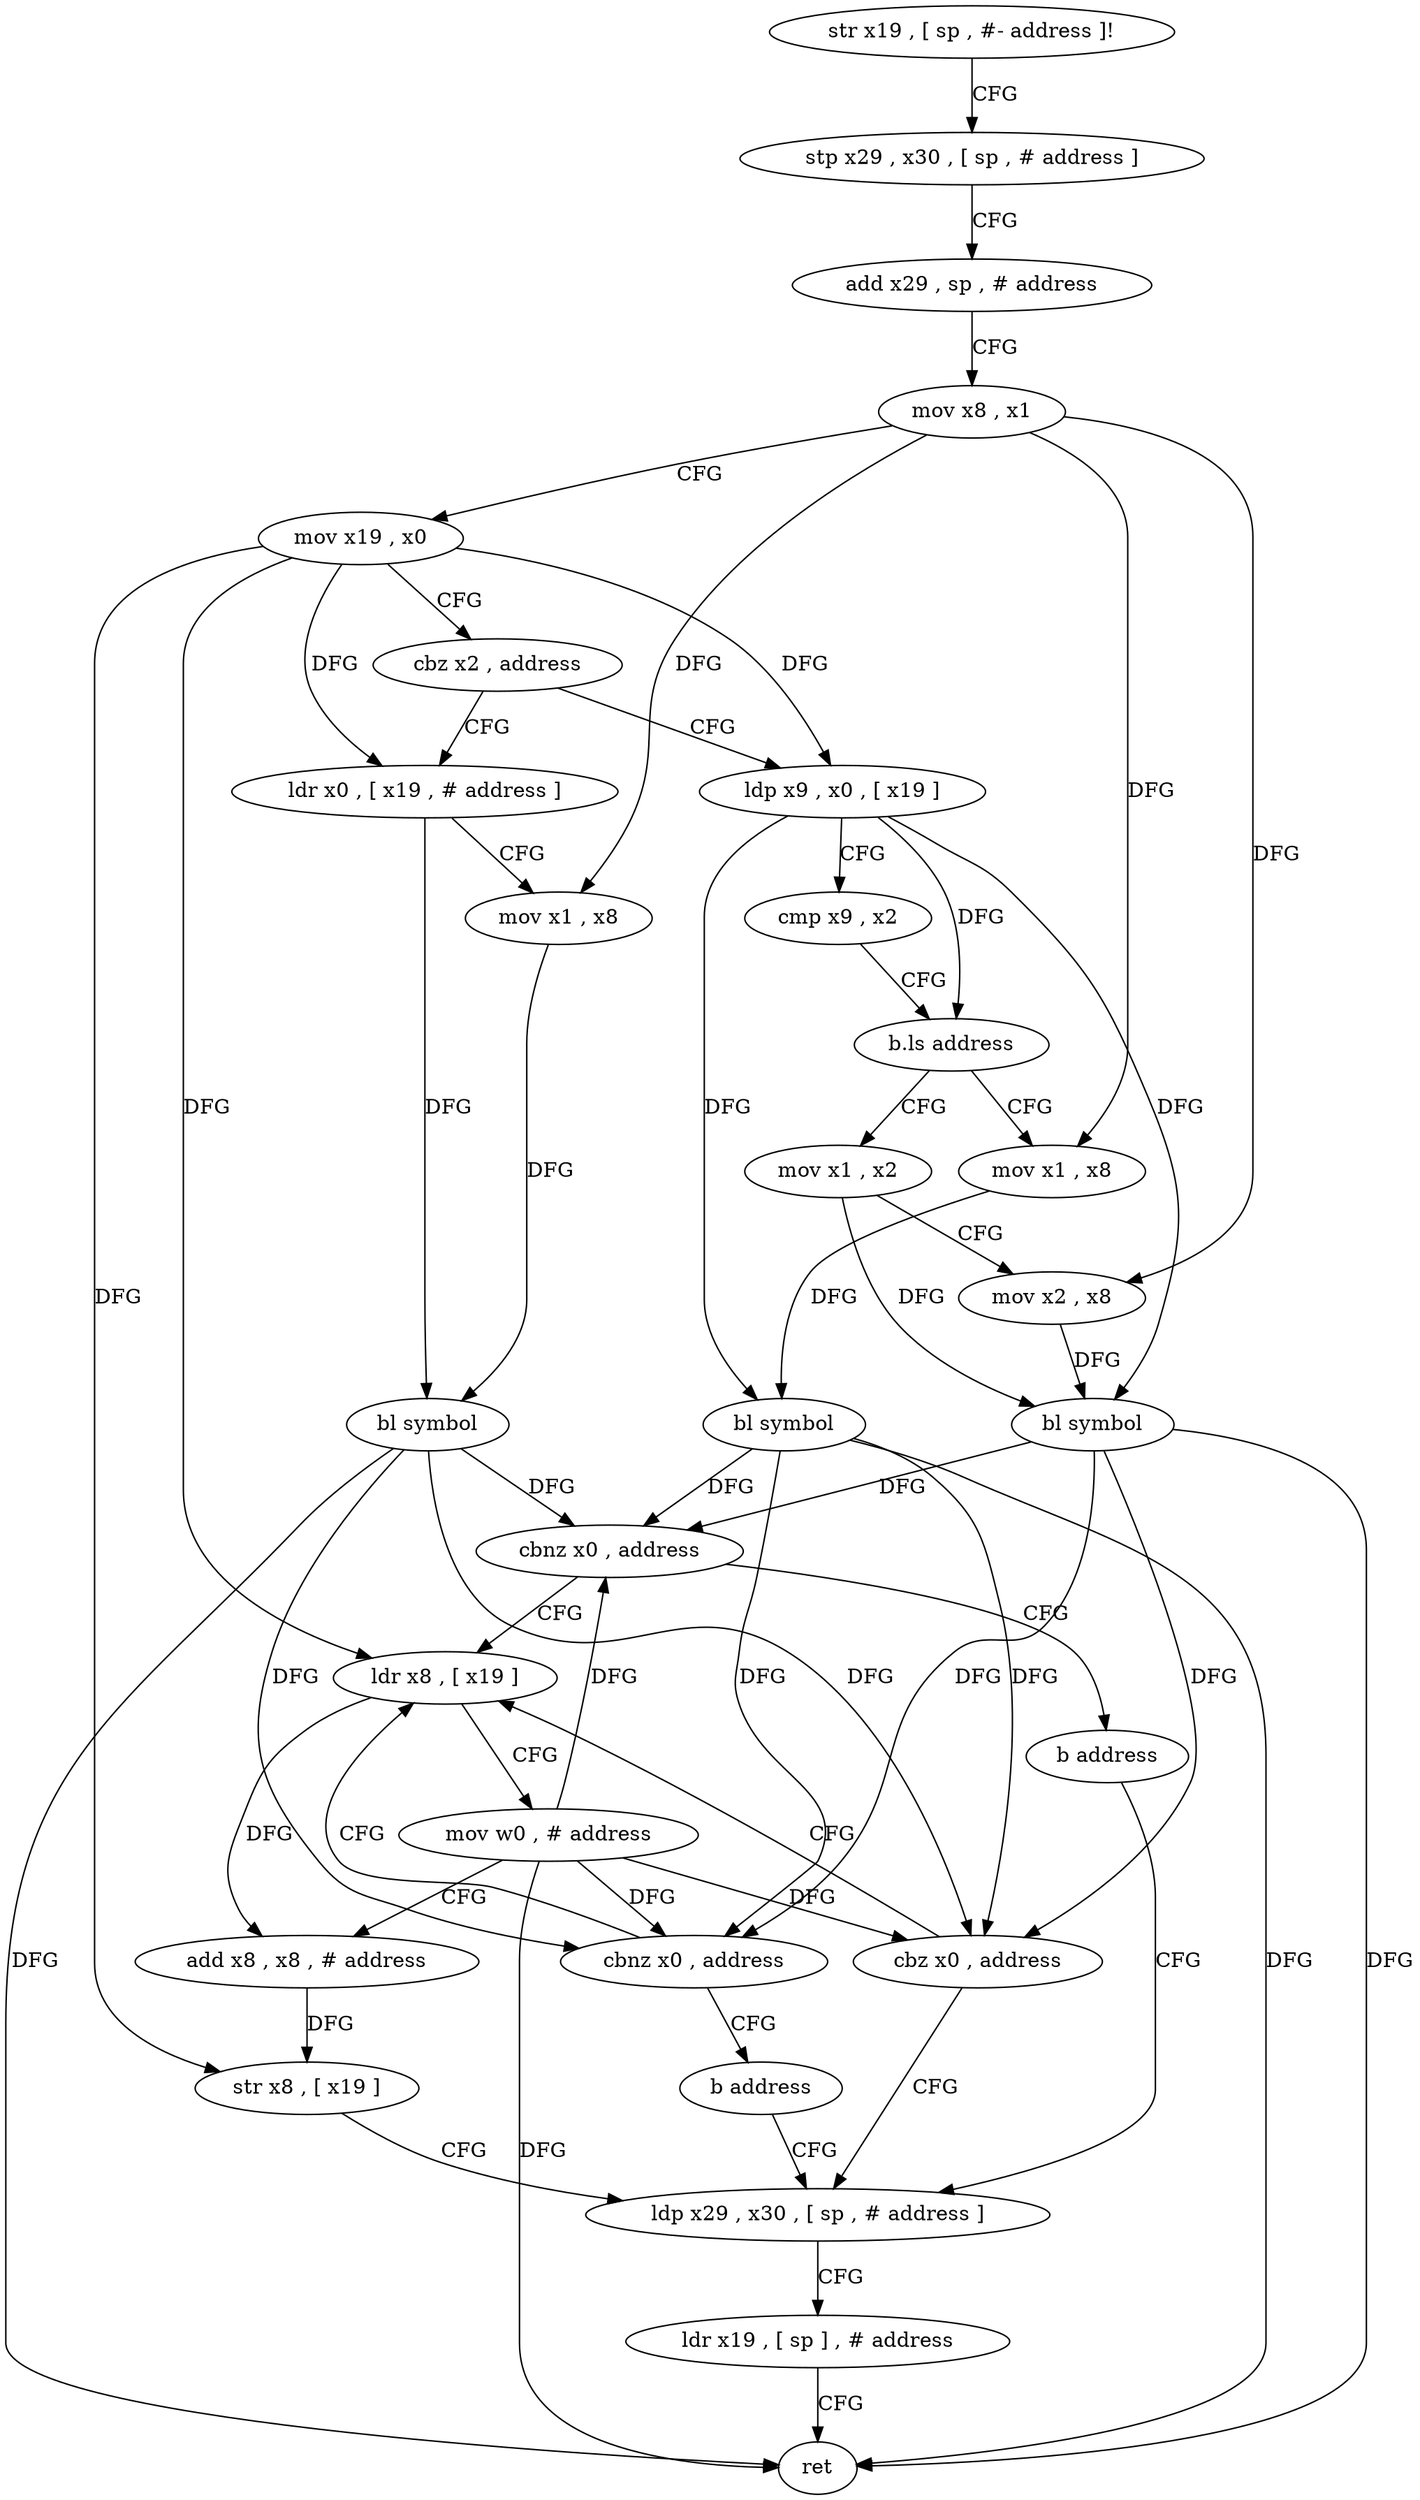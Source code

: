 digraph "func" {
"87128" [label = "str x19 , [ sp , #- address ]!" ]
"87132" [label = "stp x29 , x30 , [ sp , # address ]" ]
"87136" [label = "add x29 , sp , # address" ]
"87140" [label = "mov x8 , x1" ]
"87144" [label = "mov x19 , x0" ]
"87148" [label = "cbz x2 , address" ]
"87184" [label = "ldr x0 , [ x19 , # address ]" ]
"87152" [label = "ldp x9 , x0 , [ x19 ]" ]
"87188" [label = "mov x1 , x8" ]
"87192" [label = "bl symbol" ]
"87196" [label = "cbnz x0 , address" ]
"87216" [label = "ldr x8 , [ x19 ]" ]
"87200" [label = "b address" ]
"87156" [label = "cmp x9 , x2" ]
"87160" [label = "b.ls address" ]
"87204" [label = "mov x1 , x8" ]
"87164" [label = "mov x1 , x2" ]
"87220" [label = "mov w0 , # address" ]
"87224" [label = "add x8 , x8 , # address" ]
"87228" [label = "str x8 , [ x19 ]" ]
"87232" [label = "ldp x29 , x30 , [ sp , # address ]" ]
"87208" [label = "bl symbol" ]
"87212" [label = "cbz x0 , address" ]
"87168" [label = "mov x2 , x8" ]
"87172" [label = "bl symbol" ]
"87176" [label = "cbnz x0 , address" ]
"87180" [label = "b address" ]
"87236" [label = "ldr x19 , [ sp ] , # address" ]
"87240" [label = "ret" ]
"87128" -> "87132" [ label = "CFG" ]
"87132" -> "87136" [ label = "CFG" ]
"87136" -> "87140" [ label = "CFG" ]
"87140" -> "87144" [ label = "CFG" ]
"87140" -> "87188" [ label = "DFG" ]
"87140" -> "87204" [ label = "DFG" ]
"87140" -> "87168" [ label = "DFG" ]
"87144" -> "87148" [ label = "CFG" ]
"87144" -> "87184" [ label = "DFG" ]
"87144" -> "87152" [ label = "DFG" ]
"87144" -> "87216" [ label = "DFG" ]
"87144" -> "87228" [ label = "DFG" ]
"87148" -> "87184" [ label = "CFG" ]
"87148" -> "87152" [ label = "CFG" ]
"87184" -> "87188" [ label = "CFG" ]
"87184" -> "87192" [ label = "DFG" ]
"87152" -> "87156" [ label = "CFG" ]
"87152" -> "87160" [ label = "DFG" ]
"87152" -> "87208" [ label = "DFG" ]
"87152" -> "87172" [ label = "DFG" ]
"87188" -> "87192" [ label = "DFG" ]
"87192" -> "87196" [ label = "DFG" ]
"87192" -> "87212" [ label = "DFG" ]
"87192" -> "87176" [ label = "DFG" ]
"87192" -> "87240" [ label = "DFG" ]
"87196" -> "87216" [ label = "CFG" ]
"87196" -> "87200" [ label = "CFG" ]
"87216" -> "87220" [ label = "CFG" ]
"87216" -> "87224" [ label = "DFG" ]
"87200" -> "87232" [ label = "CFG" ]
"87156" -> "87160" [ label = "CFG" ]
"87160" -> "87204" [ label = "CFG" ]
"87160" -> "87164" [ label = "CFG" ]
"87204" -> "87208" [ label = "DFG" ]
"87164" -> "87168" [ label = "CFG" ]
"87164" -> "87172" [ label = "DFG" ]
"87220" -> "87224" [ label = "CFG" ]
"87220" -> "87196" [ label = "DFG" ]
"87220" -> "87212" [ label = "DFG" ]
"87220" -> "87176" [ label = "DFG" ]
"87220" -> "87240" [ label = "DFG" ]
"87224" -> "87228" [ label = "DFG" ]
"87228" -> "87232" [ label = "CFG" ]
"87232" -> "87236" [ label = "CFG" ]
"87208" -> "87212" [ label = "DFG" ]
"87208" -> "87196" [ label = "DFG" ]
"87208" -> "87176" [ label = "DFG" ]
"87208" -> "87240" [ label = "DFG" ]
"87212" -> "87232" [ label = "CFG" ]
"87212" -> "87216" [ label = "CFG" ]
"87168" -> "87172" [ label = "DFG" ]
"87172" -> "87176" [ label = "DFG" ]
"87172" -> "87196" [ label = "DFG" ]
"87172" -> "87212" [ label = "DFG" ]
"87172" -> "87240" [ label = "DFG" ]
"87176" -> "87216" [ label = "CFG" ]
"87176" -> "87180" [ label = "CFG" ]
"87180" -> "87232" [ label = "CFG" ]
"87236" -> "87240" [ label = "CFG" ]
}
